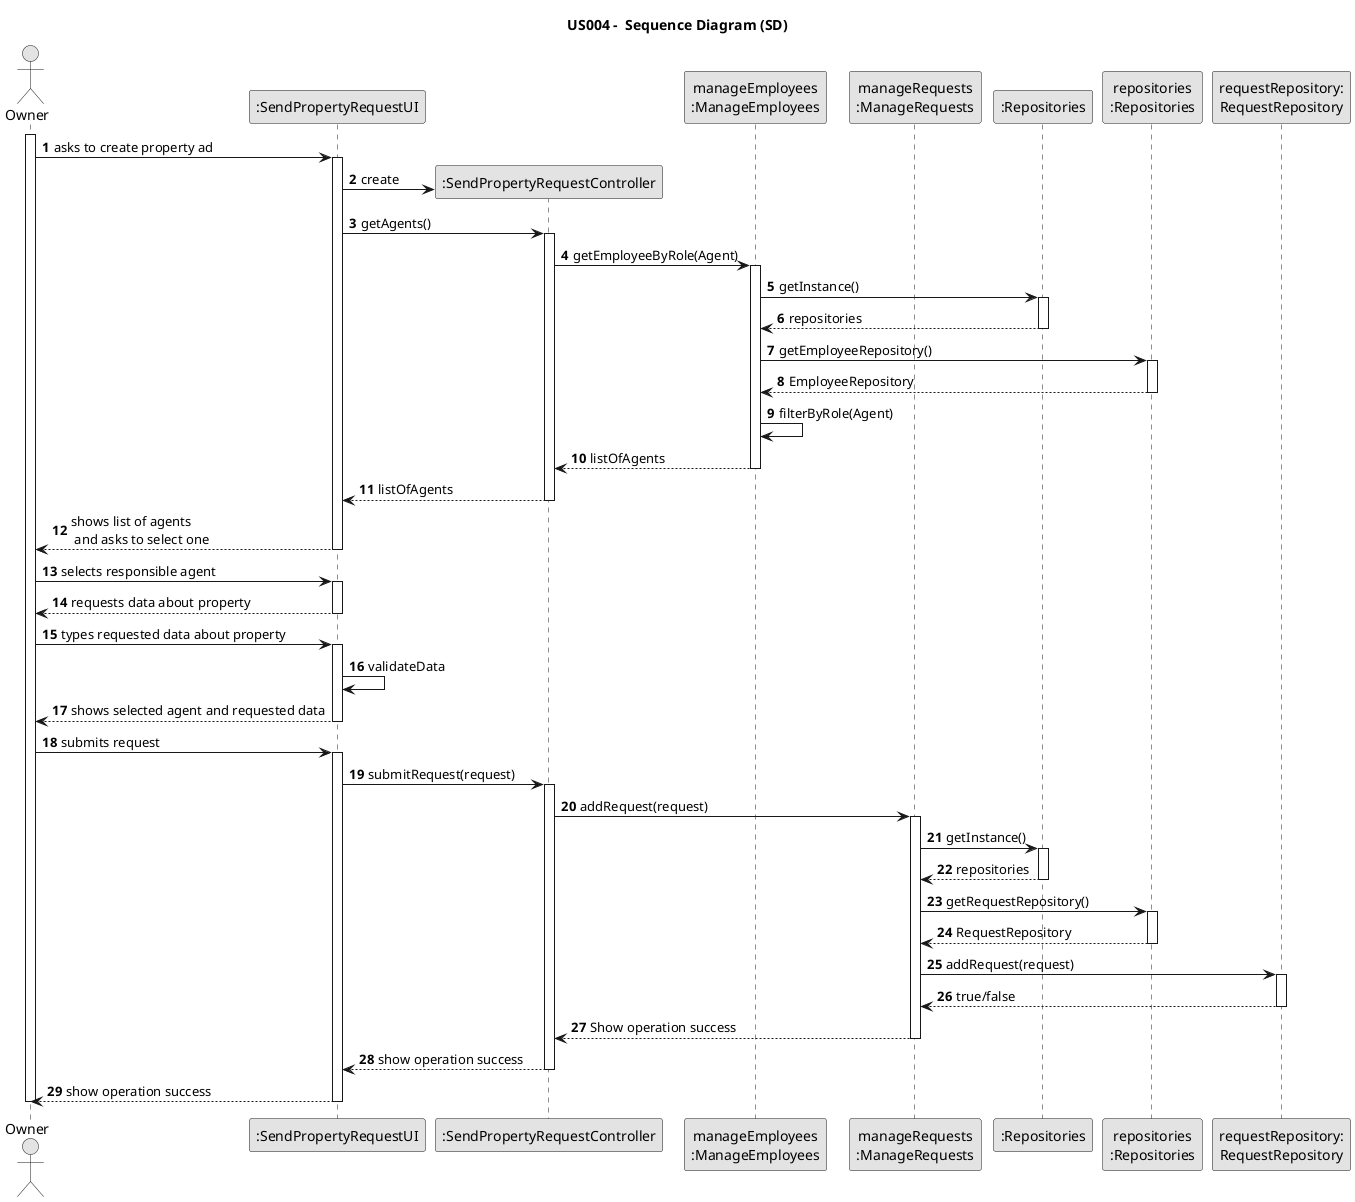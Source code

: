 @startuml
skinparam monochrome true
skinparam packageStyle rectangle
skinparam shadowing false

title US004 -  Sequence Diagram (SD)

autonumber

'hide footbox
actor "Owner" as ADM
participant ":SendPropertyRequestUI" as UI
participant ":SendPropertyRequestController" as CTRL
participant "manageEmployees\n:ManageEmployees" as manageEmployees
participant "manageRequests\n:ManageRequests" as manageRequests
participant ":Repositories" as RepositorySingleton
participant "repositories\n:Repositories" as PLAT
participant "requestRepository:\nRequestRepository" as RequestRepository


activate ADM

        ADM -> UI : asks to create property ad

        activate UI

'            UI --> ADM : requests data (reference, description,  informal \n description, technical description, duration, cost)
            'create CTRL
            UI -> CTRL** : create

            UI -> CTRL : getAgents()
            activate CTRL

                CTRL -> manageEmployees : getEmployeeByRole(Agent)
                activate manageEmployees


                manageEmployees -> RepositorySingleton : getInstance()
                    activate RepositorySingleton

                        RepositorySingleton --> manageEmployees: repositories
                    deactivate RepositorySingleton

                    manageEmployees -> PLAT : getEmployeeRepository()
                    activate PLAT

                        PLAT --> manageEmployees: EmployeeRepository
                    deactivate PLAT

                    manageEmployees -> manageEmployees : filterByRole(Agent)

                    manageEmployees --> CTRL : listOfAgents
                deactivate manageEmployees

                CTRL --> UI : listOfAgents
            deactivate CTRL

            UI --> ADM : shows list of agents\n and asks to select one
        deactivate UI

    ADM -> UI : selects responsible agent
    activate UI

        UI --> ADM : requests data about property
    deactivate UI

    ADM -> UI : types requested data about property
    activate UI

        UI -> UI : validateData

        UI --> ADM : shows selected agent and requested data
    deactivate UI

    ADM -> UI : submits request
    activate UI

        UI -> CTRL : submitRequest(request)
        activate CTRL


                    CTRL -> manageRequests : addRequest(request)
                    activate manageRequests


                         manageRequests -> RepositorySingleton : getInstance()
                                activate RepositorySingleton

                                    RepositorySingleton --> manageRequests: repositories
                                deactivate RepositorySingleton

                                manageRequests -> PLAT : getRequestRepository()
                                activate PLAT

                                    PLAT --> manageRequests: RequestRepository
                                deactivate PLAT

                                manageRequests -> RequestRepository : addRequest(request)
                                activate RequestRepository

                                RequestRepository --> manageRequests : true/false
                                deactivate RequestRepository

                                manageRequests --> CTRL : Show operation success
                            deactivate manageRequests

          CTRL --> UI: show operation success
          deactivate CTRL
    UI --> ADM: show operation success
    deactivate UI

deactivate ADM


@enduml